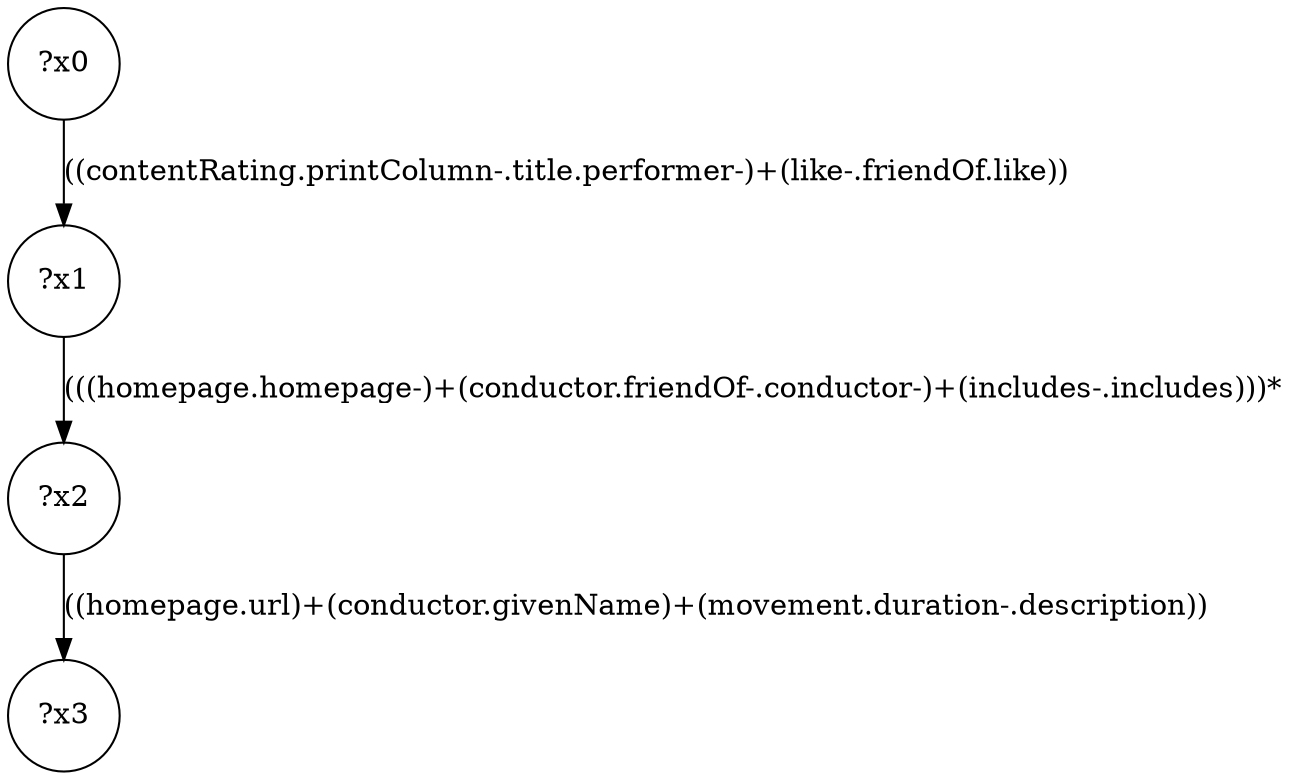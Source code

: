 digraph g {
	x0 [shape=circle, label="?x0"];
	x1 [shape=circle, label="?x1"];
	x0 -> x1 [label="((contentRating.printColumn-.title.performer-)+(like-.friendOf.like))"];
	x2 [shape=circle, label="?x2"];
	x1 -> x2 [label="(((homepage.homepage-)+(conductor.friendOf-.conductor-)+(includes-.includes)))*"];
	x3 [shape=circle, label="?x3"];
	x2 -> x3 [label="((homepage.url)+(conductor.givenName)+(movement.duration-.description))"];
}
